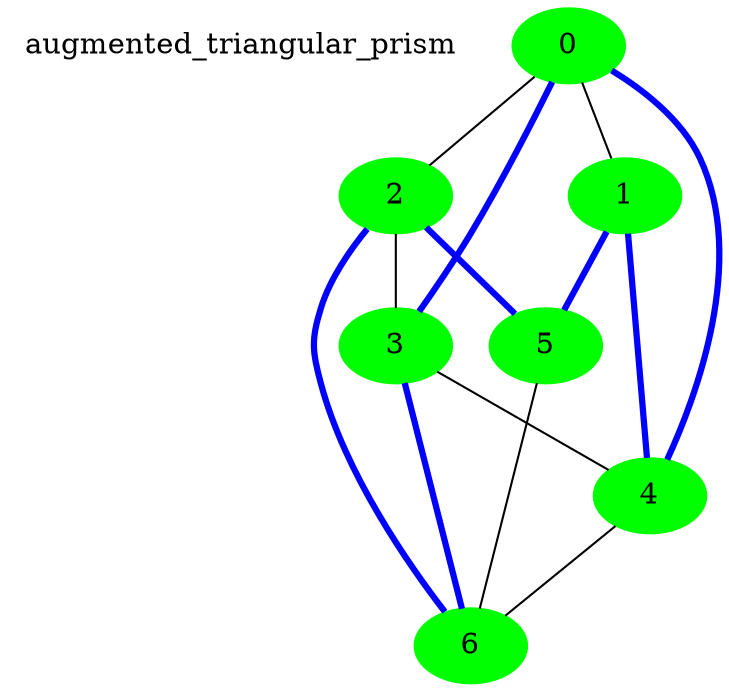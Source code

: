 strict graph G1{
augmented_triangular_prism[shape=plaintext]
edge[len=6;edgesep=10];
 overlap=false;
 0--1
0--2
0--3
0--4
1--0
1--4
1--5
2--0
2--3
2--5
2--6
3--0
3--2
3--4
3--6
4--0
4--1
4--3
4--6
5--1
5--2
5--6
6--2
6--3
6--4
6--5
0[color=green,style=filled]
1[color=green,style=filled]
2[color=green,style=filled]
3[color=green,style=filled]
4[color=green,style=filled]
5[color=green,style=filled]
6[color=green,style=filled]
0--3[color=blue,penwidth=3]
3--6[color=blue,penwidth=3]
6--2[color=blue,penwidth=3]
2--5[color=blue,penwidth=3]
5--1[color=blue,penwidth=3]
1--4[color=blue,penwidth=3]
4--0[color=blue,penwidth=3]
}